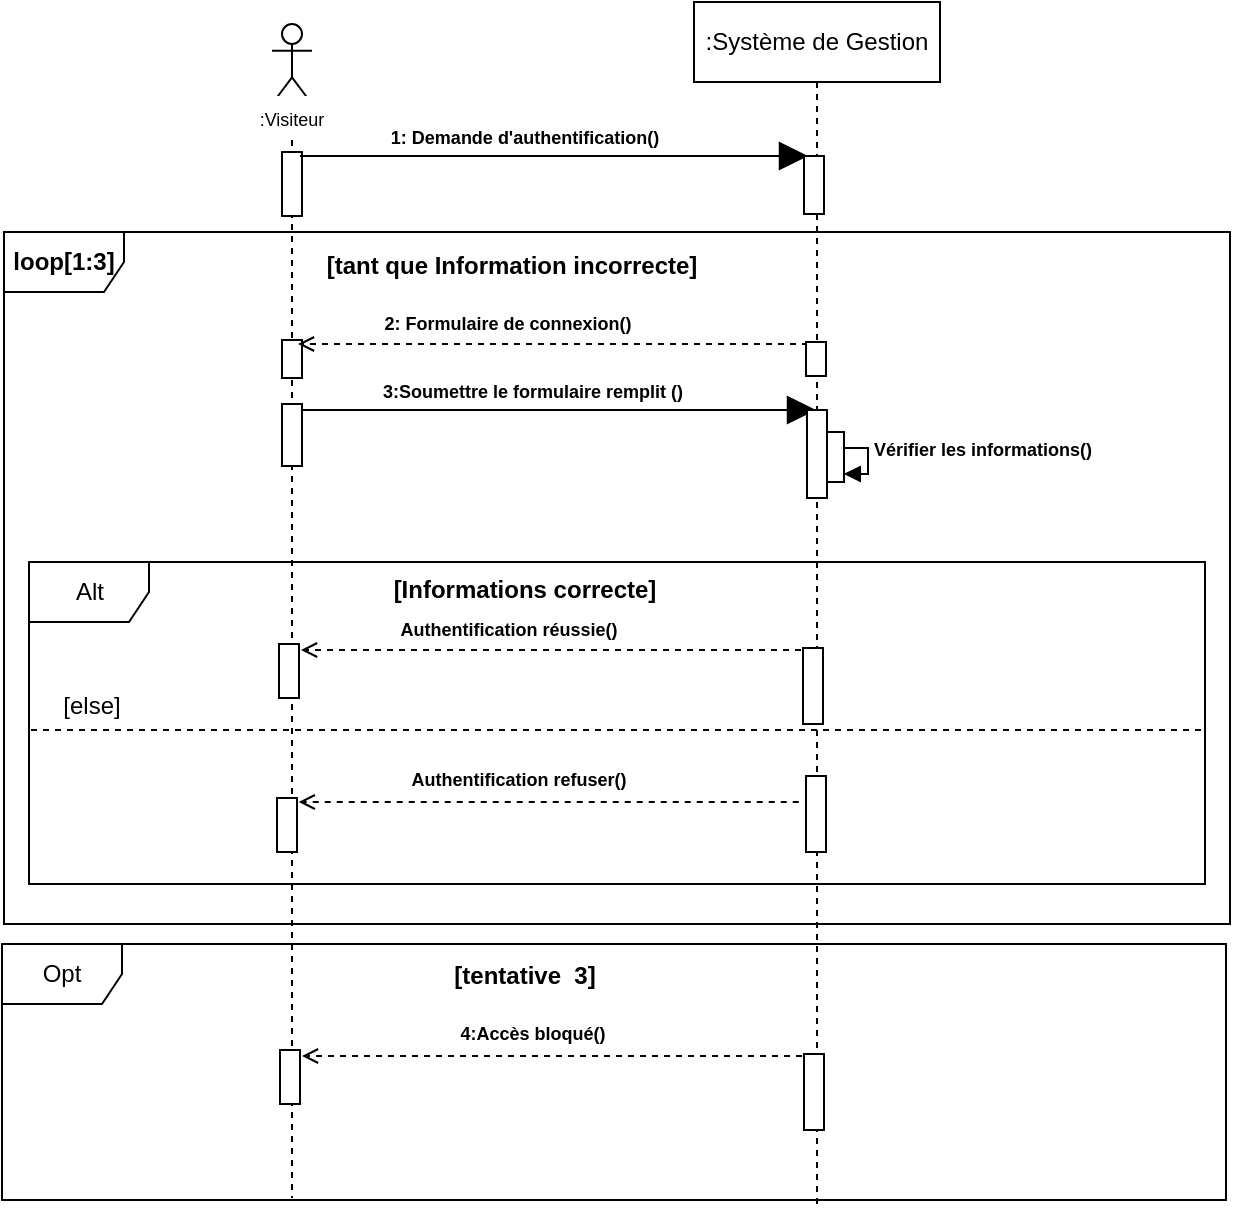 <mxfile version="26.2.14">
  <diagram name="Page-1" id="2YBvvXClWsGukQMizWep">
    <mxGraphModel dx="1039" dy="623" grid="0" gridSize="10" guides="1" tooltips="1" connect="1" arrows="1" fold="1" page="1" pageScale="1" pageWidth="850" pageHeight="1100" math="0" shadow="0">
      <root>
        <mxCell id="0" />
        <mxCell id="1" parent="0" />
        <mxCell id="HXRdN1SDrOyEm4HGrO3o-1" value=":Système de Gestion" style="shape=umlLifeline;perimeter=lifelinePerimeter;whiteSpace=wrap;html=1;container=0;dropTarget=0;collapsible=0;recursiveResize=0;outlineConnect=0;portConstraint=eastwest;newEdgeStyle={&quot;edgeStyle&quot;:&quot;elbowEdgeStyle&quot;,&quot;elbow&quot;:&quot;vertical&quot;,&quot;curved&quot;:0,&quot;rounded&quot;:0};fillColor=light-dark(#FFFFFF, #ffffff);strokeColor=light-dark(#000000,#000000);labelBackgroundColor=none;fontColor=light-dark(#000000,#000000);" vertex="1" parent="1">
          <mxGeometry x="406" y="86" width="123" height="602" as="geometry" />
        </mxCell>
        <mxCell id="HXRdN1SDrOyEm4HGrO3o-2" value="" style="shape=umlLifeline;perimeter=lifelinePerimeter;whiteSpace=wrap;html=1;container=1;dropTarget=0;collapsible=0;recursiveResize=0;outlineConnect=0;portConstraint=eastwest;newEdgeStyle={&quot;curved&quot;:0,&quot;rounded&quot;:0};participant=umlActor;fillColor=light-dark(#FFFFFF,#000000);strokeColor=light-dark(#000000,#000000);" vertex="1" parent="1">
          <mxGeometry x="195" y="97" width="20" height="587" as="geometry" />
        </mxCell>
        <mxCell id="HXRdN1SDrOyEm4HGrO3o-3" value="" style="html=1;points=[[0,0,0,0,5],[0,1,0,0,-5],[1,0,0,0,5],[1,1,0,0,-5]];perimeter=orthogonalPerimeter;outlineConnect=0;targetShapes=umlLifeline;portConstraint=eastwest;newEdgeStyle={&quot;curved&quot;:0,&quot;rounded&quot;:0};fillColor=light-dark(#FFFFFF,#FFFFFF);strokeColor=light-dark(#000000,#000000);" vertex="1" parent="HXRdN1SDrOyEm4HGrO3o-2">
          <mxGeometry x="5" y="64" width="10" height="32" as="geometry" />
        </mxCell>
        <mxCell id="HXRdN1SDrOyEm4HGrO3o-6" value="" style="html=1;points=[[0,0,0,0,5],[0,1,0,0,-5],[1,0,0,0,5],[1,1,0,0,-5]];perimeter=orthogonalPerimeter;outlineConnect=0;targetShapes=umlLifeline;portConstraint=eastwest;newEdgeStyle={&quot;curved&quot;:0,&quot;rounded&quot;:0};fillColor=light-dark(#FFFFFF,#FFFFFF);strokeColor=light-dark(#000000,#000000);" vertex="1" parent="HXRdN1SDrOyEm4HGrO3o-2">
          <mxGeometry x="4" y="513" width="10" height="27" as="geometry" />
        </mxCell>
        <mxCell id="HXRdN1SDrOyEm4HGrO3o-4" value="" style="html=1;points=[[0,0,0,0,5],[0,1,0,0,-5],[1,0,0,0,5],[1,1,0,0,-5]];perimeter=orthogonalPerimeter;outlineConnect=0;targetShapes=umlLifeline;portConstraint=eastwest;newEdgeStyle={&quot;curved&quot;:0,&quot;rounded&quot;:0};fillColor=light-dark(#FFFFFF,#FFFFFF);strokeColor=light-dark(#000000,#000000);container=0;" vertex="1" parent="HXRdN1SDrOyEm4HGrO3o-2">
          <mxGeometry x="5" y="158" width="10" height="19" as="geometry" />
        </mxCell>
        <mxCell id="HXRdN1SDrOyEm4HGrO3o-5" value="" style="html=1;points=[[0,0,0,0,5],[0,1,0,0,-5],[1,0,0,0,5],[1,1,0,0,-5]];perimeter=orthogonalPerimeter;outlineConnect=0;targetShapes=umlLifeline;portConstraint=eastwest;newEdgeStyle={&quot;curved&quot;:0,&quot;rounded&quot;:0};fillColor=light-dark(#FFFFFF,#FFFFFF);strokeColor=light-dark(#000000,#000000);container=0;" vertex="1" parent="HXRdN1SDrOyEm4HGrO3o-2">
          <mxGeometry x="5" y="190" width="10" height="31" as="geometry" />
        </mxCell>
        <mxCell id="HXRdN1SDrOyEm4HGrO3o-7" value="" style="endArrow=block;endFill=1;endSize=12;html=1;rounded=0;strokeColor=light-dark(#000000,#000000);exitX=1;exitY=0;exitDx=0;exitDy=5;exitPerimeter=0;" edge="1" parent="1">
          <mxGeometry width="160" relative="1" as="geometry">
            <mxPoint x="209" y="163" as="sourcePoint" />
            <mxPoint x="463" y="163" as="targetPoint" />
          </mxGeometry>
        </mxCell>
        <mxCell id="HXRdN1SDrOyEm4HGrO3o-8" value="&lt;font style=&quot;font-size: 9px;&quot;&gt;&lt;b&gt;1: Demande d&#39;authentification()&lt;/b&gt;&lt;/font&gt;" style="text;html=1;align=center;verticalAlign=middle;whiteSpace=wrap;rounded=0;" vertex="1" parent="1">
          <mxGeometry x="249" y="142" width="145" height="22" as="geometry" />
        </mxCell>
        <mxCell id="HXRdN1SDrOyEm4HGrO3o-9" value="" style="endArrow=open;html=1;rounded=0;strokeColor=light-dark(#000000,#000000);dashed=1;strokeWidth=1;endFill=0;" edge="1" parent="1">
          <mxGeometry width="50" height="50" relative="1" as="geometry">
            <mxPoint x="463" y="257" as="sourcePoint" />
            <mxPoint x="208" y="257" as="targetPoint" />
          </mxGeometry>
        </mxCell>
        <mxCell id="HXRdN1SDrOyEm4HGrO3o-10" value="&lt;font style=&quot;color: light-dark(rgb(0, 0, 0), rgb(0, 0, 0)); font-size: 9px;&quot;&gt;&lt;b&gt;2: Formulaire de connexion()&lt;/b&gt;&lt;/font&gt;" style="text;html=1;align=center;verticalAlign=middle;whiteSpace=wrap;rounded=0;container=0;" vertex="1" parent="1">
          <mxGeometry x="247" y="235" width="132" height="22" as="geometry" />
        </mxCell>
        <mxCell id="HXRdN1SDrOyEm4HGrO3o-11" value="" style="endArrow=block;endFill=1;endSize=12;html=1;rounded=0;strokeColor=light-dark(#000000,#000000);" edge="1" parent="1">
          <mxGeometry width="160" relative="1" as="geometry">
            <mxPoint x="210" y="290" as="sourcePoint" />
            <mxPoint x="467" y="290" as="targetPoint" />
          </mxGeometry>
        </mxCell>
        <mxCell id="HXRdN1SDrOyEm4HGrO3o-12" value="&lt;font style=&quot;color: light-dark(rgb(0, 0, 0), rgb(0, 0, 0)); font-size: 9px;&quot;&gt;&lt;b&gt;3:Soumettre le formulaire remplit ()&lt;/b&gt;&lt;/font&gt;" style="text;html=1;align=center;verticalAlign=middle;whiteSpace=wrap;rounded=0;container=0;" vertex="1" parent="1">
          <mxGeometry x="246" y="271" width="159" height="17" as="geometry" />
        </mxCell>
        <mxCell id="HXRdN1SDrOyEm4HGrO3o-13" value="&lt;font style=&quot;font-size: 9px;&quot;&gt;:Visiteur&lt;/font&gt;" style="text;html=1;align=center;verticalAlign=middle;whiteSpace=wrap;rounded=0;fillColor=#FFFFFF;" vertex="1" parent="1">
          <mxGeometry x="175" y="133" width="60" height="21" as="geometry" />
        </mxCell>
        <mxCell id="HXRdN1SDrOyEm4HGrO3o-14" value="&lt;b&gt;loop[1:3]&lt;/b&gt;" style="shape=umlFrame;whiteSpace=wrap;html=1;pointerEvents=0;container=0;" vertex="1" parent="1">
          <mxGeometry x="61" y="201" width="613" height="346" as="geometry" />
        </mxCell>
        <mxCell id="HXRdN1SDrOyEm4HGrO3o-15" value="&lt;b&gt;[tant que Information incorrecte]&lt;/b&gt;" style="text;html=1;align=center;verticalAlign=middle;whiteSpace=wrap;rounded=0;container=0;" vertex="1" parent="1">
          <mxGeometry x="209.86" y="208" width="210.14" height="20" as="geometry" />
        </mxCell>
        <mxCell id="HXRdN1SDrOyEm4HGrO3o-16" value="&lt;font style=&quot;font-size: 9px;&quot;&gt;&lt;b&gt;Vérifier les informations()&lt;/b&gt;&lt;/font&gt;" style="html=1;align=left;spacingLeft=2;endArrow=block;rounded=0;edgeStyle=orthogonalEdgeStyle;curved=0;rounded=0;" edge="1" parent="1">
          <mxGeometry relative="1" as="geometry">
            <mxPoint x="471" y="303" as="sourcePoint" />
            <Array as="points">
              <mxPoint x="471" y="309" />
              <mxPoint x="493" y="309" />
              <mxPoint x="493" y="322" />
            </Array>
            <mxPoint x="480.9" y="322" as="targetPoint" />
          </mxGeometry>
        </mxCell>
        <mxCell id="HXRdN1SDrOyEm4HGrO3o-17" value="" style="html=1;points=[[0,0,0,0,5],[0,1,0,0,-5],[1,0,0,0,5],[1,1,0,0,-5]];perimeter=orthogonalPerimeter;outlineConnect=0;targetShapes=umlLifeline;portConstraint=eastwest;newEdgeStyle={&quot;curved&quot;:0,&quot;rounded&quot;:0};fillColor=light-dark(#FFFFFF,#FFFFFF);strokeColor=light-dark(#000000,#000000);container=0;" vertex="1" parent="1">
          <mxGeometry x="471" y="301" width="10" height="25" as="geometry" />
        </mxCell>
        <mxCell id="HXRdN1SDrOyEm4HGrO3o-18" value="Opt" style="shape=umlFrame;whiteSpace=wrap;html=1;pointerEvents=0;" vertex="1" parent="1">
          <mxGeometry x="60" y="557" width="612" height="128" as="geometry" />
        </mxCell>
        <mxCell id="HXRdN1SDrOyEm4HGrO3o-19" value="&lt;b&gt;[Informations correcte]&lt;/b&gt;" style="text;html=1;align=center;verticalAlign=middle;whiteSpace=wrap;rounded=0;" vertex="1" parent="1">
          <mxGeometry x="251.5" y="370" width="139" height="20" as="geometry" />
        </mxCell>
        <mxCell id="HXRdN1SDrOyEm4HGrO3o-20" value="" style="endArrow=open;html=1;rounded=0;strokeColor=light-dark(#000000,#000000);dashed=1;strokeWidth=1;endFill=0;" edge="1" parent="1">
          <mxGeometry width="50" height="50" relative="1" as="geometry">
            <mxPoint x="460" y="613" as="sourcePoint" />
            <mxPoint x="210" y="613" as="targetPoint" />
          </mxGeometry>
        </mxCell>
        <mxCell id="HXRdN1SDrOyEm4HGrO3o-21" value="&lt;font style=&quot;color: light-dark(rgb(0, 0, 0), rgb(0, 0, 0)); font-size: 9px;&quot;&gt;&lt;b&gt;Authentification réussie()&lt;/b&gt;&lt;/font&gt;" style="text;html=1;align=center;verticalAlign=middle;whiteSpace=wrap;rounded=0;" vertex="1" parent="1">
          <mxGeometry x="233.5" y="390" width="159" height="17" as="geometry" />
        </mxCell>
        <mxCell id="HXRdN1SDrOyEm4HGrO3o-33" value="" style="html=1;points=[[0,0,0,0,5],[0,1,0,0,-5],[1,0,0,0,5],[1,1,0,0,-5]];perimeter=orthogonalPerimeter;outlineConnect=0;targetShapes=umlLifeline;portConstraint=eastwest;newEdgeStyle={&quot;curved&quot;:0,&quot;rounded&quot;:0};fillColor=light-dark(#FFFFFF,#FFFFFF);strokeColor=light-dark(#000000,#000000);" vertex="1" parent="1">
          <mxGeometry x="461" y="163" width="10" height="29" as="geometry" />
        </mxCell>
        <mxCell id="HXRdN1SDrOyEm4HGrO3o-34" value="" style="html=1;points=[[0,0,0,0,5],[0,1,0,0,-5],[1,0,0,0,5],[1,1,0,0,-5]];perimeter=orthogonalPerimeter;outlineConnect=0;targetShapes=umlLifeline;portConstraint=eastwest;newEdgeStyle={&quot;curved&quot;:0,&quot;rounded&quot;:0};fillColor=light-dark(#FFFFFF,#FFFFFF);strokeColor=light-dark(#000000,#000000);container=0;" vertex="1" parent="1">
          <mxGeometry x="462" y="256" width="10" height="17" as="geometry" />
        </mxCell>
        <mxCell id="HXRdN1SDrOyEm4HGrO3o-35" value="" style="html=1;points=[[0,0,0,0,5],[0,1,0,0,-5],[1,0,0,0,5],[1,1,0,0,-5]];perimeter=orthogonalPerimeter;outlineConnect=0;targetShapes=umlLifeline;portConstraint=eastwest;newEdgeStyle={&quot;curved&quot;:0,&quot;rounded&quot;:0};fillColor=light-dark(#FFFFFF,#FFFFFF);strokeColor=light-dark(#000000,#000000);container=0;" vertex="1" parent="1">
          <mxGeometry x="462.5" y="290" width="10" height="44" as="geometry" />
        </mxCell>
        <mxCell id="HXRdN1SDrOyEm4HGrO3o-36" value="" style="html=1;points=[[0,0,0,0,5],[0,1,0,0,-5],[1,0,0,0,5],[1,1,0,0,-5]];perimeter=orthogonalPerimeter;outlineConnect=0;targetShapes=umlLifeline;portConstraint=eastwest;newEdgeStyle={&quot;curved&quot;:0,&quot;rounded&quot;:0};fillColor=light-dark(#FFFFFF,#FFFFFF);strokeColor=light-dark(#000000,#000000);" vertex="1" parent="1">
          <mxGeometry x="461" y="612" width="10" height="38" as="geometry" />
        </mxCell>
        <mxCell id="HXRdN1SDrOyEm4HGrO3o-48" value="" style="html=1;points=[[0,0,0,0,5],[0,1,0,0,-5],[1,0,0,0,5],[1,1,0,0,-5]];perimeter=orthogonalPerimeter;outlineConnect=0;targetShapes=umlLifeline;portConstraint=eastwest;newEdgeStyle={&quot;curved&quot;:0,&quot;rounded&quot;:0};fillColor=light-dark(#FFFFFF,#FFFFFF);strokeColor=light-dark(#000000,#000000);" vertex="1" parent="1">
          <mxGeometry x="198.5" y="407" width="10" height="27" as="geometry" />
        </mxCell>
        <mxCell id="HXRdN1SDrOyEm4HGrO3o-49" value="Alt" style="shape=umlFrame;whiteSpace=wrap;html=1;pointerEvents=0;" vertex="1" parent="1">
          <mxGeometry x="73.5" y="366" width="588" height="161" as="geometry" />
        </mxCell>
        <mxCell id="HXRdN1SDrOyEm4HGrO3o-50" value="&lt;b&gt;[tentative&amp;nbsp; 3]&lt;/b&gt;" style="text;html=1;align=center;verticalAlign=middle;whiteSpace=wrap;rounded=0;" vertex="1" parent="1">
          <mxGeometry x="251.5" y="563" width="139" height="20" as="geometry" />
        </mxCell>
        <mxCell id="HXRdN1SDrOyEm4HGrO3o-51" value="" style="endArrow=open;html=1;rounded=0;strokeColor=light-dark(#000000,#000000);dashed=1;strokeWidth=1;endFill=0;" edge="1" parent="1">
          <mxGeometry width="50" height="50" relative="1" as="geometry">
            <mxPoint x="459.5" y="410" as="sourcePoint" />
            <mxPoint x="209.5" y="410" as="targetPoint" />
          </mxGeometry>
        </mxCell>
        <mxCell id="HXRdN1SDrOyEm4HGrO3o-52" value="&lt;font style=&quot;color: light-dark(rgb(0, 0, 0), rgb(0, 0, 0)); font-size: 9px;&quot;&gt;&lt;b&gt;4:Accès bloqué()&lt;/b&gt;&lt;/font&gt;" style="text;html=1;align=center;verticalAlign=middle;whiteSpace=wrap;rounded=0;" vertex="1" parent="1">
          <mxGeometry x="246" y="592" width="159" height="17" as="geometry" />
        </mxCell>
        <mxCell id="HXRdN1SDrOyEm4HGrO3o-53" value="" style="line;strokeWidth=1;fillColor=none;align=left;verticalAlign=middle;spacingTop=-1;spacingLeft=3;spacingRight=3;rotatable=0;labelPosition=right;points=[];portConstraint=eastwest;strokeColor=inherit;dashed=1;" vertex="1" parent="1">
          <mxGeometry x="74.5" y="446" width="587" height="8" as="geometry" />
        </mxCell>
        <mxCell id="HXRdN1SDrOyEm4HGrO3o-54" value="[else]" style="text;html=1;align=center;verticalAlign=middle;whiteSpace=wrap;rounded=0;" vertex="1" parent="1">
          <mxGeometry x="81.5" y="428" width="46" height="20" as="geometry" />
        </mxCell>
        <mxCell id="HXRdN1SDrOyEm4HGrO3o-55" value="" style="html=1;points=[[0,0,0,0,5],[0,1,0,0,-5],[1,0,0,0,5],[1,1,0,0,-5]];perimeter=orthogonalPerimeter;outlineConnect=0;targetShapes=umlLifeline;portConstraint=eastwest;newEdgeStyle={&quot;curved&quot;:0,&quot;rounded&quot;:0};fillColor=light-dark(#FFFFFF,#FFFFFF);strokeColor=light-dark(#000000,#000000);" vertex="1" parent="1">
          <mxGeometry x="197.5" y="484" width="10" height="27" as="geometry" />
        </mxCell>
        <mxCell id="HXRdN1SDrOyEm4HGrO3o-56" value="" style="endArrow=open;html=1;rounded=0;strokeColor=light-dark(#000000,#000000);dashed=1;strokeWidth=1;endFill=0;" edge="1" parent="1">
          <mxGeometry width="50" height="50" relative="1" as="geometry">
            <mxPoint x="458.36" y="486" as="sourcePoint" />
            <mxPoint x="208.36" y="486" as="targetPoint" />
          </mxGeometry>
        </mxCell>
        <mxCell id="HXRdN1SDrOyEm4HGrO3o-57" value="" style="html=1;points=[[0,0,0,0,5],[0,1,0,0,-5],[1,0,0,0,5],[1,1,0,0,-5]];perimeter=orthogonalPerimeter;outlineConnect=0;targetShapes=umlLifeline;portConstraint=eastwest;newEdgeStyle={&quot;curved&quot;:0,&quot;rounded&quot;:0};fillColor=light-dark(#FFFFFF,#FFFFFF);strokeColor=light-dark(#000000,#000000);" vertex="1" parent="1">
          <mxGeometry x="462" y="473" width="10" height="38" as="geometry" />
        </mxCell>
        <mxCell id="HXRdN1SDrOyEm4HGrO3o-58" value="" style="html=1;points=[[0,0,0,0,5],[0,1,0,0,-5],[1,0,0,0,5],[1,1,0,0,-5]];perimeter=orthogonalPerimeter;outlineConnect=0;targetShapes=umlLifeline;portConstraint=eastwest;newEdgeStyle={&quot;curved&quot;:0,&quot;rounded&quot;:0};fillColor=light-dark(#FFFFFF,#FFFFFF);strokeColor=light-dark(#000000,#000000);" vertex="1" parent="1">
          <mxGeometry x="460.5" y="409" width="10" height="38" as="geometry" />
        </mxCell>
        <mxCell id="HXRdN1SDrOyEm4HGrO3o-61" value="&lt;font style=&quot;color: light-dark(rgb(0, 0, 0), rgb(0, 0, 0)); font-size: 9px;&quot;&gt;&lt;b&gt;Authentification refuser()&lt;/b&gt;&lt;/font&gt;" style="text;html=1;align=center;verticalAlign=middle;whiteSpace=wrap;rounded=0;" vertex="1" parent="1">
          <mxGeometry x="239" y="465" width="159" height="17" as="geometry" />
        </mxCell>
      </root>
    </mxGraphModel>
  </diagram>
</mxfile>

